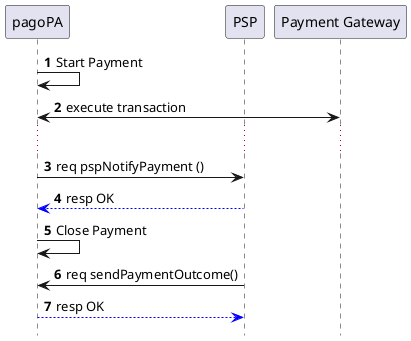 @startuml
hide footbox
autonumber

participant nodo as "pagoPA"
participant psp as "PSP"
participant pg as "Payment Gateway"

nodo -> nodo : Start Payment
nodo <-> pg : execute transaction
...

nodo -> psp : req pspNotifyPayment ()
psp -[#blue]-> nodo : resp OK

nodo -> nodo : Close Payment

psp -> nodo : req sendPaymentOutcome()
nodo -[#blue]-> psp : resp OK
@enduml